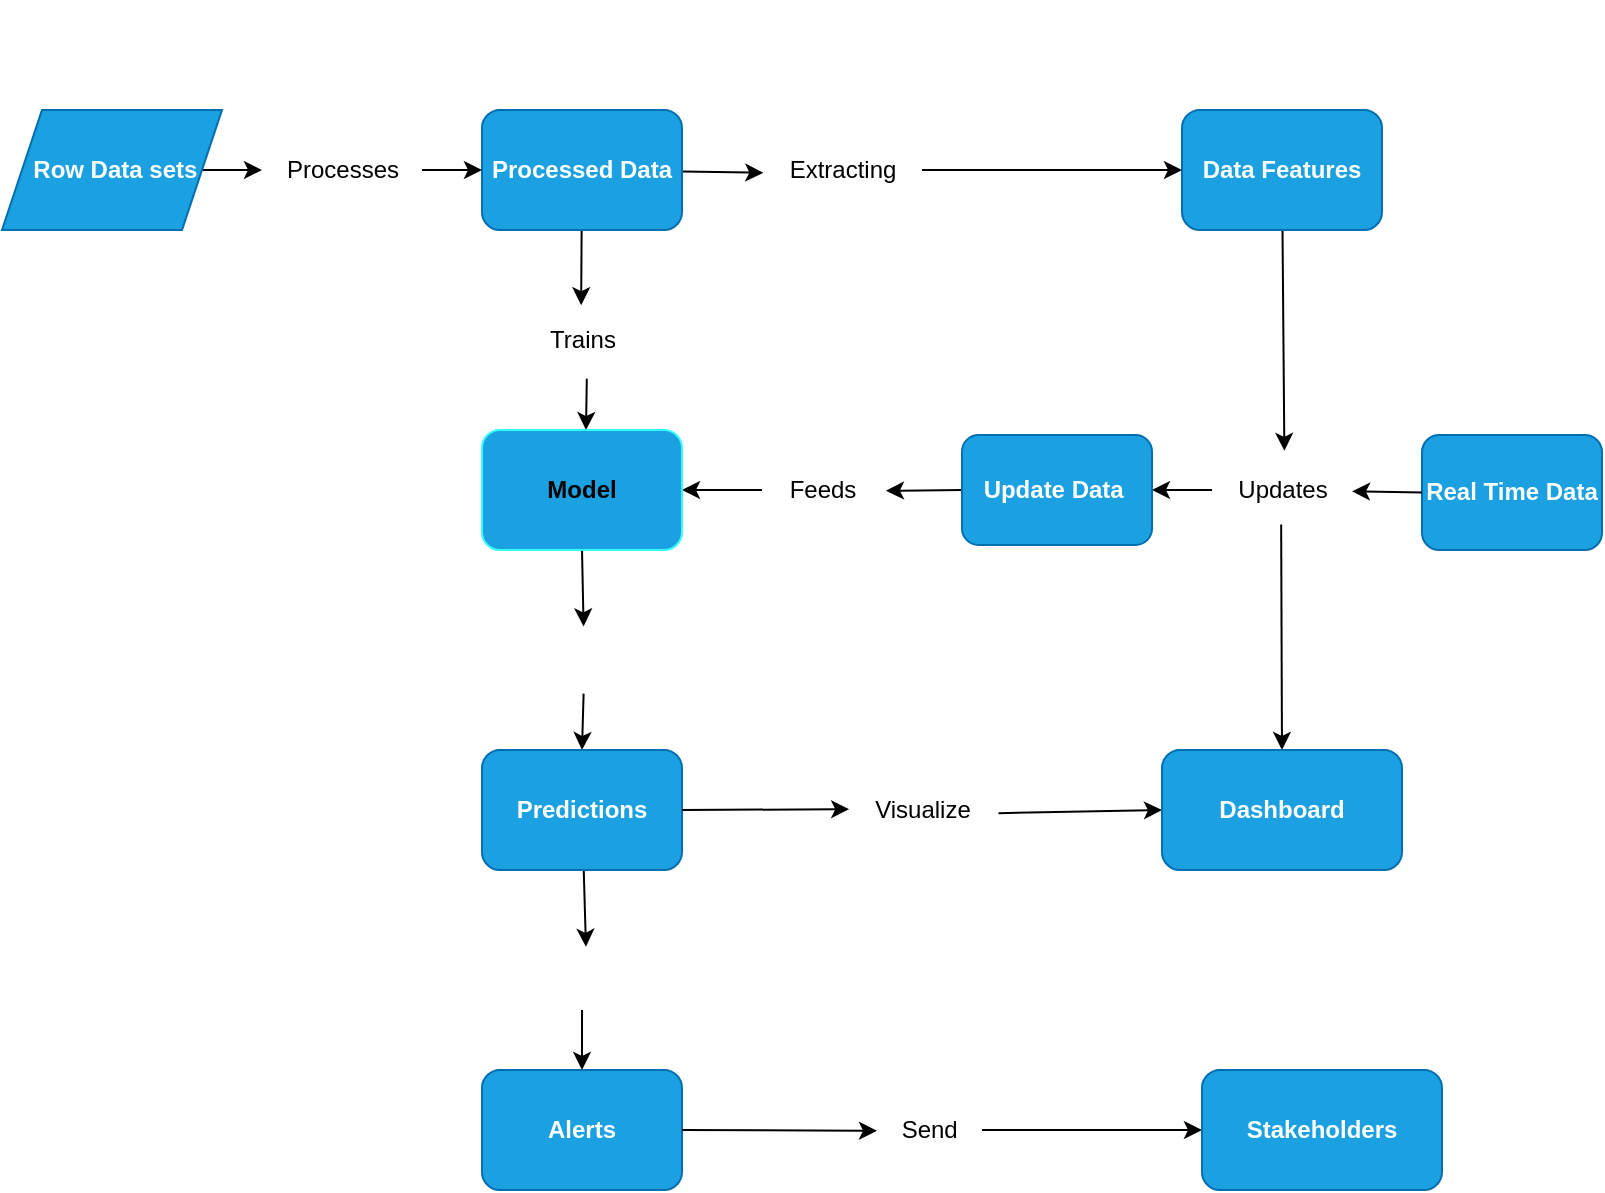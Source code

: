 <mxfile>
    <diagram id="K3n8o2wbEctJq1YO0cSa" name="Page-1">
        <mxGraphModel dx="1278" dy="563" grid="1" gridSize="10" guides="1" tooltips="1" connect="1" arrows="1" fold="1" page="1" pageScale="1" pageWidth="850" pageHeight="1100" math="0" shadow="0">
            <root>
                <mxCell id="0"/>
                <mxCell id="1" parent="0"/>
                <mxCell id="13" style="edgeStyle=none;html=1;fontFamily=Helvetica;entryX=0.493;entryY=-0.08;entryDx=0;entryDy=0;entryPerimeter=0;" parent="1" source="4" target="61" edge="1">
                    <mxGeometry relative="1" as="geometry">
                        <mxPoint x="300" y="170" as="targetPoint"/>
                    </mxGeometry>
                </mxCell>
                <mxCell id="55" style="edgeStyle=none;html=1;entryX=0.008;entryY=0.547;entryDx=0;entryDy=0;entryPerimeter=0;" parent="1" source="4" target="10" edge="1">
                    <mxGeometry relative="1" as="geometry"/>
                </mxCell>
                <mxCell id="4" value="&lt;b&gt;Processed Data&lt;/b&gt;" style="rounded=1;whiteSpace=wrap;html=1;fontFamily=Helvetica;fillColor=#1ba1e2;fontColor=#ffffff;strokeColor=#006EAF;" parent="1" vertex="1">
                    <mxGeometry x="240" y="60" width="100" height="60" as="geometry"/>
                </mxCell>
                <mxCell id="54" style="edgeStyle=none;html=1;" parent="1" source="5" edge="1">
                    <mxGeometry relative="1" as="geometry">
                        <mxPoint x="130" y="90" as="targetPoint"/>
                    </mxGeometry>
                </mxCell>
                <mxCell id="5" value="&lt;b&gt;&amp;nbsp;Row Data sets&lt;/b&gt;" style="shape=parallelogram;perimeter=parallelogramPerimeter;whiteSpace=wrap;html=1;fixedSize=1;fontFamily=Helvetica;fillColor=#1ba1e2;fontColor=#ffffff;strokeColor=#006EAF;" parent="1" vertex="1">
                    <mxGeometry y="60" width="110" height="60" as="geometry"/>
                </mxCell>
                <mxCell id="53" style="edgeStyle=none;html=1;entryX=0;entryY=0.5;entryDx=0;entryDy=0;" parent="1" source="7" target="4" edge="1">
                    <mxGeometry relative="1" as="geometry"/>
                </mxCell>
                <mxCell id="7" value="Processes" style="text;html=1;align=center;verticalAlign=middle;resizable=0;points=[];autosize=1;strokeColor=none;fillColor=none;fontFamily=Helvetica;" parent="1" vertex="1">
                    <mxGeometry x="130" y="75" width="80" height="30" as="geometry"/>
                </mxCell>
                <mxCell id="19" style="edgeStyle=none;html=1;entryX=0.517;entryY=-0.153;entryDx=0;entryDy=0;fontFamily=Helvetica;entryPerimeter=0;" parent="1" source="8" target="20" edge="1">
                    <mxGeometry relative="1" as="geometry">
                        <mxPoint x="780" y="160" as="targetPoint"/>
                    </mxGeometry>
                </mxCell>
                <mxCell id="8" value="Data Features" style="rounded=1;fontFamily=Helvetica;fillColor=#1ba1e2;fontColor=#FFFFFF;strokeColor=#006EAF;labelBorderColor=none;fontStyle=1;align=center;whiteSpace=wrap;html=1;verticalAlign=middle;labelBackgroundColor=none;" parent="1" vertex="1">
                    <mxGeometry x="590" y="60" width="100" height="60" as="geometry"/>
                </mxCell>
                <mxCell id="56" style="edgeStyle=none;html=1;entryX=0;entryY=0.5;entryDx=0;entryDy=0;" parent="1" source="10" target="8" edge="1">
                    <mxGeometry relative="1" as="geometry"/>
                </mxCell>
                <mxCell id="10" value="Extracting" style="text;html=1;align=center;verticalAlign=middle;resizable=0;points=[];autosize=1;strokeColor=none;fillColor=none;fontFamily=Helvetica;" parent="1" vertex="1">
                    <mxGeometry x="380" y="75" width="80" height="30" as="geometry"/>
                </mxCell>
                <mxCell id="16" style="edgeStyle=none;html=1;fontFamily=Helvetica;exitX=0.54;exitY=1.147;exitDx=0;exitDy=0;exitPerimeter=0;" parent="1" source="61" edge="1">
                    <mxGeometry relative="1" as="geometry">
                        <mxPoint x="350" y="220" as="sourcePoint"/>
                        <mxPoint x="292" y="220" as="targetPoint"/>
                        <Array as="points"/>
                    </mxGeometry>
                </mxCell>
                <mxCell id="31" style="edgeStyle=none;html=1;entryX=0.51;entryY=-0.06;entryDx=0;entryDy=0;entryPerimeter=0;exitX=0.5;exitY=1;exitDx=0;exitDy=0;" parent="1" source="60" target="62" edge="1">
                    <mxGeometry relative="1" as="geometry">
                        <mxPoint x="350" y="350" as="sourcePoint"/>
                        <mxPoint x="350" y="410" as="targetPoint"/>
                    </mxGeometry>
                </mxCell>
                <mxCell id="18" value="&lt;b&gt;Real Time Data&lt;/b&gt;" style="rounded=1;whiteSpace=wrap;html=1;labelBackgroundColor=#1ba1e2;fontFamily=Helvetica;fillColor=#1ba1e2;fontColor=#ffffff;strokeColor=#006EAF;" parent="1" vertex="1">
                    <mxGeometry x="710" y="222.5" width="90" height="57.5" as="geometry"/>
                </mxCell>
                <mxCell id="23" style="edgeStyle=none;html=1;exitX=0;exitY=0.5;exitDx=0;exitDy=0;" parent="1" source="18" target="20" edge="1">
                    <mxGeometry relative="1" as="geometry">
                        <mxPoint x="870" y="310" as="targetPoint"/>
                    </mxGeometry>
                </mxCell>
                <mxCell id="25" style="edgeStyle=none;html=1;entryX=1;entryY=0.5;entryDx=0;entryDy=0;" parent="1" source="20" target="24" edge="1">
                    <mxGeometry relative="1" as="geometry">
                        <mxPoint x="620" y="248" as="sourcePoint"/>
                    </mxGeometry>
                </mxCell>
                <mxCell id="20" value="Updates" style="text;html=1;align=center;verticalAlign=middle;resizable=0;points=[];autosize=1;strokeColor=none;fillColor=none;" parent="1" vertex="1">
                    <mxGeometry x="605" y="235" width="70" height="30" as="geometry"/>
                </mxCell>
                <mxCell id="65" style="edgeStyle=none;html=1;exitX=0;exitY=0.5;exitDx=0;exitDy=0;entryX=1.033;entryY=0.513;entryDx=0;entryDy=0;entryPerimeter=0;" edge="1" parent="1" source="24" target="57">
                    <mxGeometry relative="1" as="geometry">
                        <mxPoint x="444" y="253" as="targetPoint"/>
                    </mxGeometry>
                </mxCell>
                <mxCell id="24" value="&lt;b&gt;Update Data&amp;nbsp;&lt;/b&gt;" style="rounded=1;whiteSpace=wrap;html=1;fillColor=#1ba1e2;fontColor=#ffffff;strokeColor=#006EAF;" parent="1" vertex="1">
                    <mxGeometry x="480" y="222.5" width="95" height="55" as="geometry"/>
                </mxCell>
                <mxCell id="35" style="edgeStyle=none;html=1;entryX=0.5;entryY=0;entryDx=0;entryDy=0;exitX=0.51;exitY=1.06;exitDx=0;exitDy=0;exitPerimeter=0;" parent="1" source="62" target="34" edge="1">
                    <mxGeometry relative="1" as="geometry">
                        <mxPoint x="350" y="470" as="sourcePoint"/>
                    </mxGeometry>
                </mxCell>
                <mxCell id="37" style="edgeStyle=none;html=1;entryX=0.5;entryY=0;entryDx=0;entryDy=0;exitX=0.494;exitY=1.073;exitDx=0;exitDy=0;exitPerimeter=0;" parent="1" source="20" target="36" edge="1">
                    <mxGeometry relative="1" as="geometry">
                        <mxPoint x="780" y="470" as="sourcePoint"/>
                    </mxGeometry>
                </mxCell>
                <mxCell id="42" style="edgeStyle=none;html=1;entryX=0.533;entryY=-0.053;entryDx=0;entryDy=0;entryPerimeter=0;" parent="1" source="34" target="63" edge="1">
                    <mxGeometry relative="1" as="geometry">
                        <mxPoint x="350" y="680" as="targetPoint"/>
                    </mxGeometry>
                </mxCell>
                <mxCell id="34" value="&lt;b&gt;Predictions&lt;/b&gt;" style="rounded=1;whiteSpace=wrap;html=1;fillColor=#1ba1e2;fontColor=#ffffff;strokeColor=#006EAF;" parent="1" vertex="1">
                    <mxGeometry x="240" y="380" width="100" height="60" as="geometry"/>
                </mxCell>
                <mxCell id="39" style="edgeStyle=none;html=1;entryX=0;entryY=0.5;entryDx=0;entryDy=0;exitX=1.046;exitY=0.553;exitDx=0;exitDy=0;exitPerimeter=0;" parent="1" source="38" target="36" edge="1">
                    <mxGeometry relative="1" as="geometry">
                        <mxPoint x="600" y="570" as="sourcePoint"/>
                    </mxGeometry>
                </mxCell>
                <mxCell id="36" value="&lt;b&gt;Dashboard&lt;/b&gt;" style="rounded=1;whiteSpace=wrap;html=1;fillColor=#1ba1e2;fontColor=#ffffff;strokeColor=#006EAF;" parent="1" vertex="1">
                    <mxGeometry x="580" y="380" width="120" height="60" as="geometry"/>
                </mxCell>
                <mxCell id="40" style="edgeStyle=none;html=1;exitX=1;exitY=0.5;exitDx=0;exitDy=0;entryX=-0.02;entryY=0.487;entryDx=0;entryDy=0;entryPerimeter=0;" parent="1" source="34" target="38" edge="1">
                    <mxGeometry relative="1" as="geometry">
                        <mxPoint x="490" y="630" as="sourcePoint"/>
                        <mxPoint x="500" y="530" as="targetPoint"/>
                    </mxGeometry>
                </mxCell>
                <mxCell id="38" value="Visualize" style="text;html=1;align=center;verticalAlign=middle;resizable=0;points=[];autosize=1;strokeColor=none;fillColor=none;" parent="1" vertex="1">
                    <mxGeometry x="425" y="395" width="70" height="30" as="geometry"/>
                </mxCell>
                <mxCell id="43" value="&lt;b&gt;Alerts&lt;/b&gt;" style="rounded=1;whiteSpace=wrap;html=1;fillColor=#1ba1e2;fontColor=#ffffff;strokeColor=#006EAF;" parent="1" vertex="1">
                    <mxGeometry x="240" y="540" width="100" height="60" as="geometry"/>
                </mxCell>
                <mxCell id="46" style="edgeStyle=none;html=1;entryX=0;entryY=0.5;entryDx=0;entryDy=0;" parent="1" source="45" target="44" edge="1">
                    <mxGeometry relative="1" as="geometry">
                        <mxPoint x="610" y="890" as="sourcePoint"/>
                    </mxGeometry>
                </mxCell>
                <mxCell id="44" value="&lt;b&gt;Stakeholders&lt;/b&gt;" style="rounded=1;whiteSpace=wrap;html=1;fillColor=#1ba1e2;fontColor=#ffffff;strokeColor=#006EAF;" parent="1" vertex="1">
                    <mxGeometry x="600" y="540" width="120" height="60" as="geometry"/>
                </mxCell>
                <mxCell id="47" style="edgeStyle=none;html=1;entryX=-0.05;entryY=0.513;entryDx=0;entryDy=0;exitX=1;exitY=0.5;exitDx=0;exitDy=0;entryPerimeter=0;" parent="1" source="43" target="45" edge="1">
                    <mxGeometry relative="1" as="geometry"/>
                </mxCell>
                <mxCell id="45" value="Send&amp;nbsp;" style="text;html=1;align=center;verticalAlign=middle;resizable=0;points=[];autosize=1;strokeColor=none;fillColor=none;" parent="1" vertex="1">
                    <mxGeometry x="440" y="555" width="50" height="30" as="geometry"/>
                </mxCell>
                <mxCell id="58" style="edgeStyle=none;html=1;entryX=1;entryY=0.5;entryDx=0;entryDy=0;" edge="1" parent="1" source="57" target="60">
                    <mxGeometry relative="1" as="geometry">
                        <mxPoint x="410" y="310" as="targetPoint"/>
                    </mxGeometry>
                </mxCell>
                <mxCell id="57" value="Feeds" style="text;html=1;align=center;verticalAlign=middle;resizable=0;points=[];autosize=1;strokeColor=none;fillColor=none;" vertex="1" parent="1">
                    <mxGeometry x="380" y="235" width="60" height="30" as="geometry"/>
                </mxCell>
                <mxCell id="60" value="&lt;b&gt;Model&lt;/b&gt;" style="rounded=1;whiteSpace=wrap;html=1;strokeColor=#33FFFF;fillColor=#1BA1E2;" vertex="1" parent="1">
                    <mxGeometry x="240" y="220" width="100" height="60" as="geometry"/>
                </mxCell>
                <mxCell id="61" value="Trains" style="text;html=1;align=center;verticalAlign=middle;resizable=0;points=[];autosize=1;strokeColor=none;fillColor=none;" vertex="1" parent="1">
                    <mxGeometry x="260" y="160" width="60" height="30" as="geometry"/>
                </mxCell>
                <mxCell id="62" value="&lt;span style=&quot;color: rgb(255, 255, 255);&quot;&gt;Generates&lt;/span&gt;" style="text;html=1;align=center;verticalAlign=middle;resizable=0;points=[];autosize=1;strokeColor=none;fillColor=none;" vertex="1" parent="1">
                    <mxGeometry x="250" y="320" width="80" height="30" as="geometry"/>
                </mxCell>
                <mxCell id="68" style="edgeStyle=none;html=1;entryX=0.5;entryY=0;entryDx=0;entryDy=0;" edge="1" parent="1" source="63" target="43">
                    <mxGeometry relative="1" as="geometry"/>
                </mxCell>
                <mxCell id="63" value="&lt;span style=&quot;color: rgb(255, 255, 255);&quot;&gt;Informs&lt;/span&gt;" style="text;html=1;align=center;verticalAlign=middle;resizable=0;points=[];autosize=1;strokeColor=none;fillColor=none;" vertex="1" parent="1">
                    <mxGeometry x="260" y="480" width="60" height="30" as="geometry"/>
                </mxCell>
                <mxCell id="69" value="Text" style="text;html=1;align=center;verticalAlign=middle;resizable=0;points=[];autosize=1;strokeColor=none;fillColor=none;fontColor=#FFFFFF;" vertex="1" parent="1">
                    <mxGeometry x="170" y="5" width="40" height="30" as="geometry"/>
                </mxCell>
            </root>
        </mxGraphModel>
    </diagram>
</mxfile>